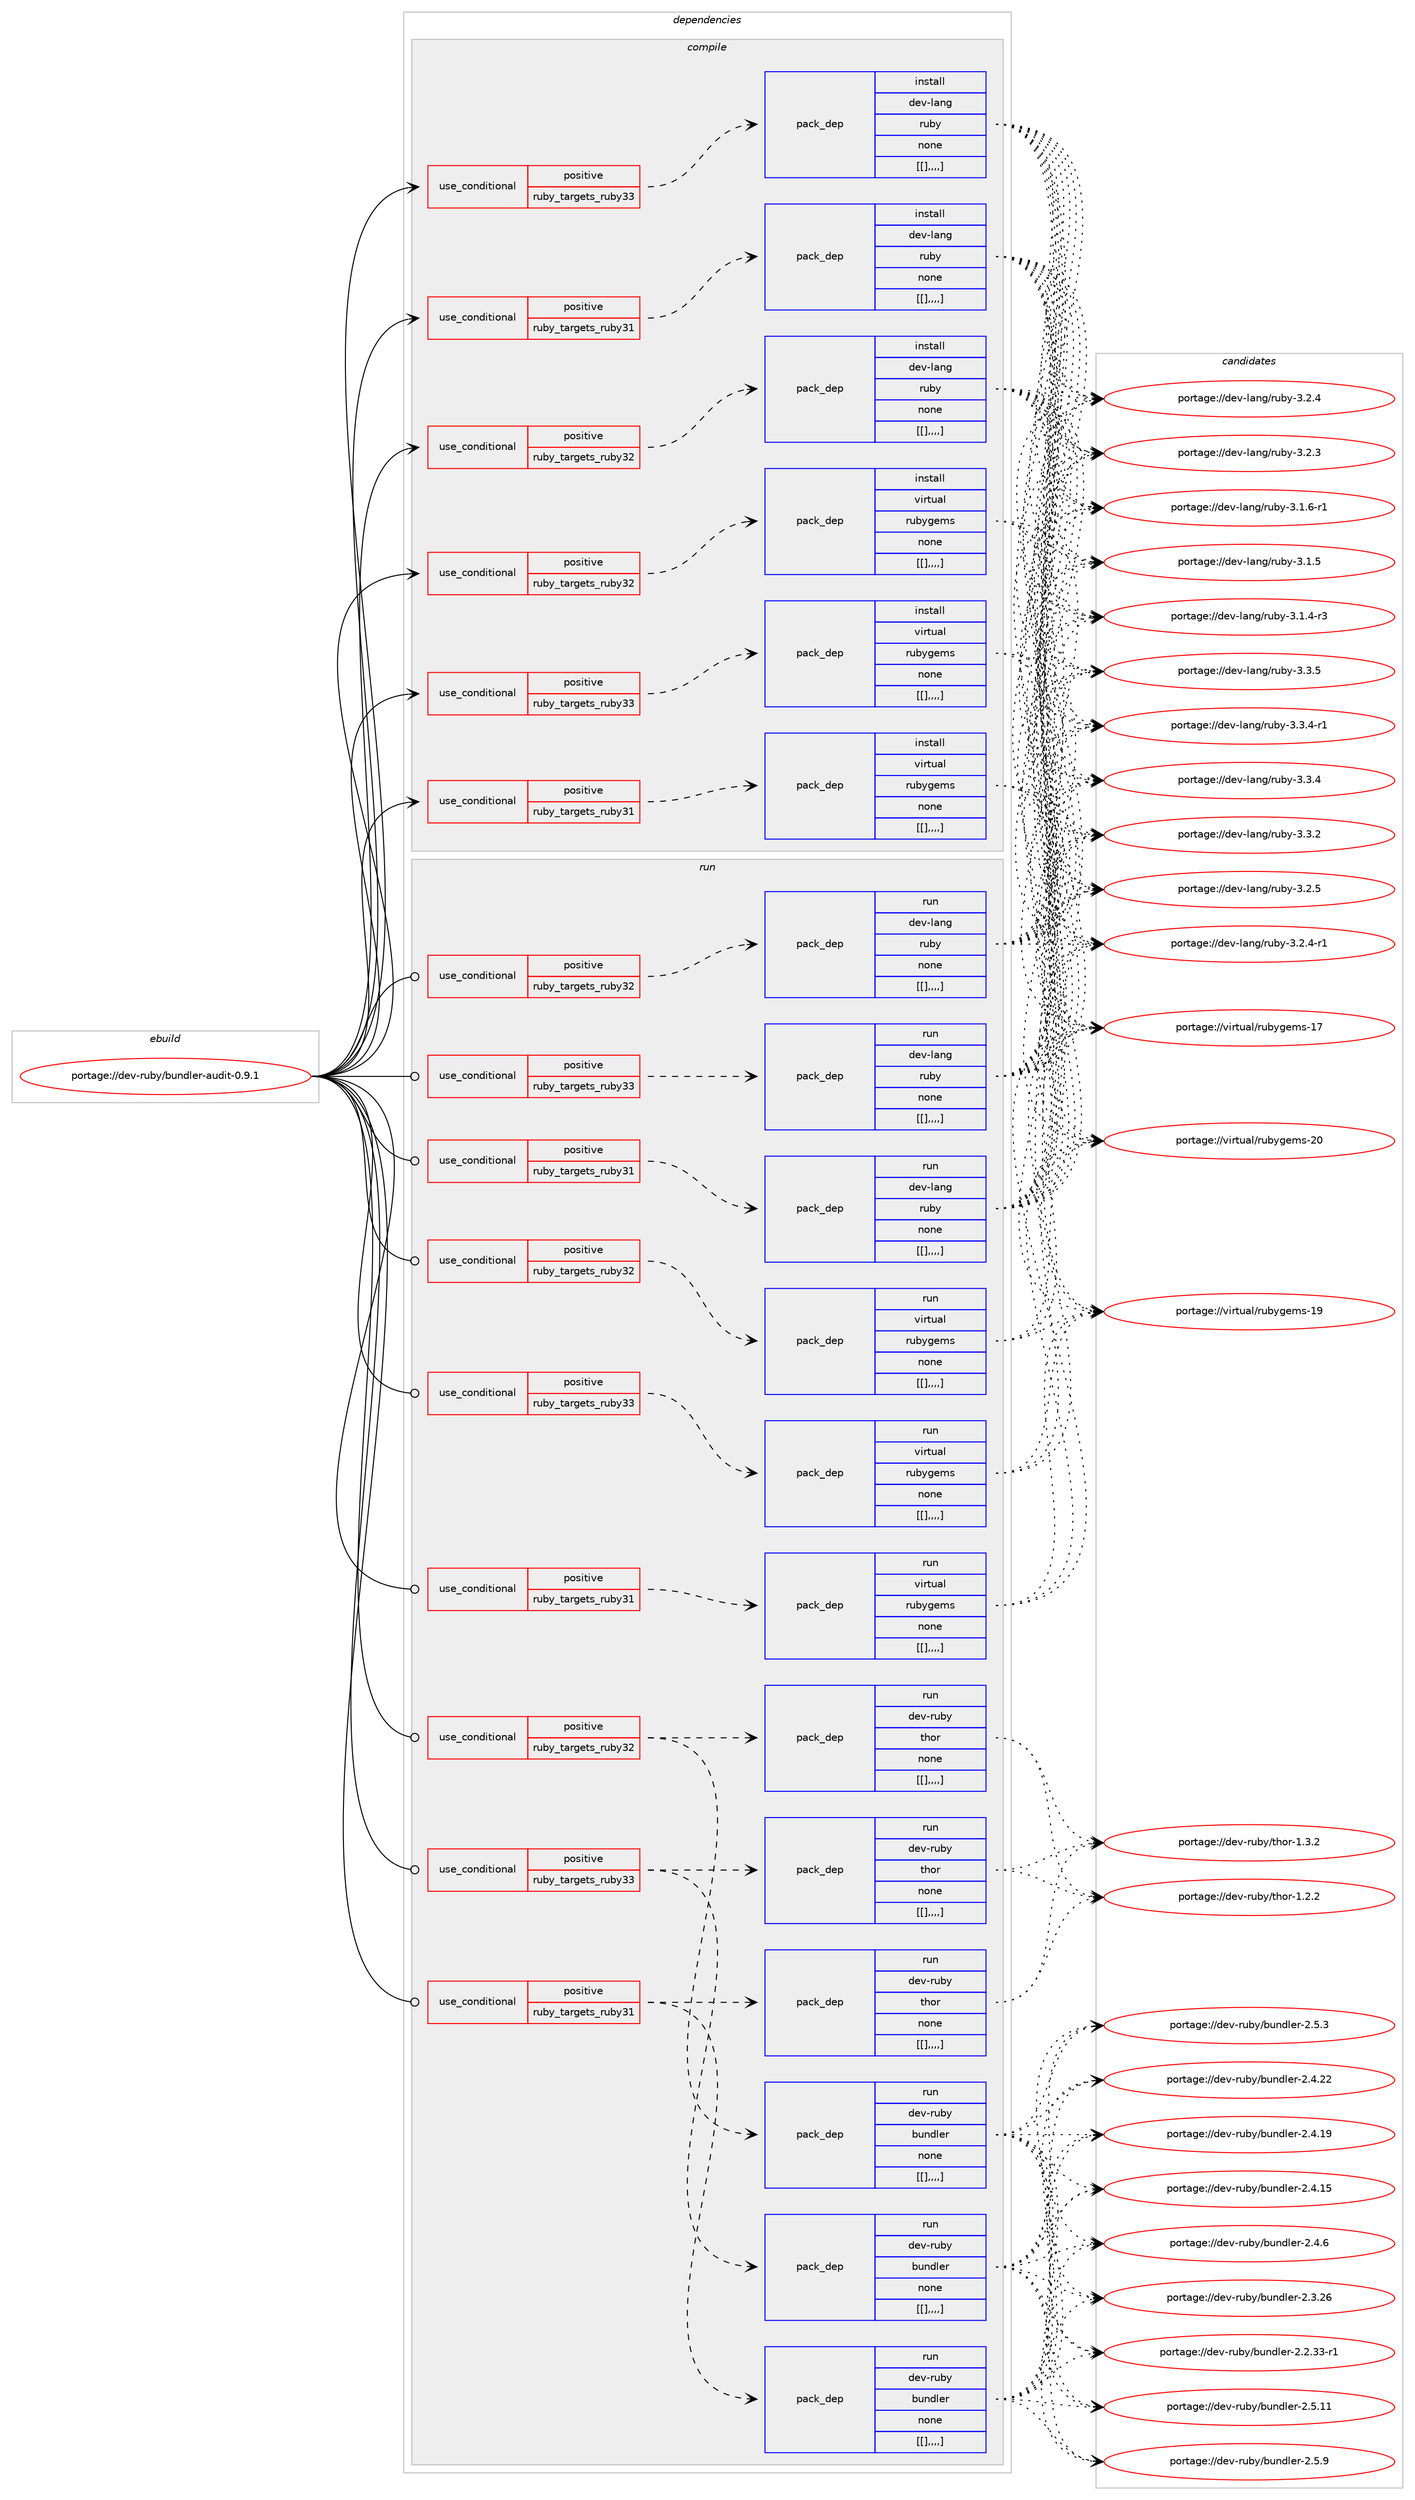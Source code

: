 digraph prolog {

# *************
# Graph options
# *************

newrank=true;
concentrate=true;
compound=true;
graph [rankdir=LR,fontname=Helvetica,fontsize=10,ranksep=1.5];#, ranksep=2.5, nodesep=0.2];
edge  [arrowhead=vee];
node  [fontname=Helvetica,fontsize=10];

# **********
# The ebuild
# **********

subgraph cluster_leftcol {
color=gray;
label=<<i>ebuild</i>>;
id [label="portage://dev-ruby/bundler-audit-0.9.1", color=red, width=4, href="../dev-ruby/bundler-audit-0.9.1.svg"];
}

# ****************
# The dependencies
# ****************

subgraph cluster_midcol {
color=gray;
label=<<i>dependencies</i>>;
subgraph cluster_compile {
fillcolor="#eeeeee";
style=filled;
label=<<i>compile</i>>;
subgraph cond49106 {
dependency188447 [label=<<TABLE BORDER="0" CELLBORDER="1" CELLSPACING="0" CELLPADDING="4"><TR><TD ROWSPAN="3" CELLPADDING="10">use_conditional</TD></TR><TR><TD>positive</TD></TR><TR><TD>ruby_targets_ruby31</TD></TR></TABLE>>, shape=none, color=red];
subgraph pack137979 {
dependency188488 [label=<<TABLE BORDER="0" CELLBORDER="1" CELLSPACING="0" CELLPADDING="4" WIDTH="220"><TR><TD ROWSPAN="6" CELLPADDING="30">pack_dep</TD></TR><TR><TD WIDTH="110">install</TD></TR><TR><TD>dev-lang</TD></TR><TR><TD>ruby</TD></TR><TR><TD>none</TD></TR><TR><TD>[[],,,,]</TD></TR></TABLE>>, shape=none, color=blue];
}
dependency188447:e -> dependency188488:w [weight=20,style="dashed",arrowhead="vee"];
}
id:e -> dependency188447:w [weight=20,style="solid",arrowhead="vee"];
subgraph cond49142 {
dependency188495 [label=<<TABLE BORDER="0" CELLBORDER="1" CELLSPACING="0" CELLPADDING="4"><TR><TD ROWSPAN="3" CELLPADDING="10">use_conditional</TD></TR><TR><TD>positive</TD></TR><TR><TD>ruby_targets_ruby31</TD></TR></TABLE>>, shape=none, color=red];
subgraph pack138024 {
dependency188596 [label=<<TABLE BORDER="0" CELLBORDER="1" CELLSPACING="0" CELLPADDING="4" WIDTH="220"><TR><TD ROWSPAN="6" CELLPADDING="30">pack_dep</TD></TR><TR><TD WIDTH="110">install</TD></TR><TR><TD>virtual</TD></TR><TR><TD>rubygems</TD></TR><TR><TD>none</TD></TR><TR><TD>[[],,,,]</TD></TR></TABLE>>, shape=none, color=blue];
}
dependency188495:e -> dependency188596:w [weight=20,style="dashed",arrowhead="vee"];
}
id:e -> dependency188495:w [weight=20,style="solid",arrowhead="vee"];
subgraph cond49192 {
dependency188690 [label=<<TABLE BORDER="0" CELLBORDER="1" CELLSPACING="0" CELLPADDING="4"><TR><TD ROWSPAN="3" CELLPADDING="10">use_conditional</TD></TR><TR><TD>positive</TD></TR><TR><TD>ruby_targets_ruby32</TD></TR></TABLE>>, shape=none, color=red];
subgraph pack138083 {
dependency188735 [label=<<TABLE BORDER="0" CELLBORDER="1" CELLSPACING="0" CELLPADDING="4" WIDTH="220"><TR><TD ROWSPAN="6" CELLPADDING="30">pack_dep</TD></TR><TR><TD WIDTH="110">install</TD></TR><TR><TD>dev-lang</TD></TR><TR><TD>ruby</TD></TR><TR><TD>none</TD></TR><TR><TD>[[],,,,]</TD></TR></TABLE>>, shape=none, color=blue];
}
dependency188690:e -> dependency188735:w [weight=20,style="dashed",arrowhead="vee"];
}
id:e -> dependency188690:w [weight=20,style="solid",arrowhead="vee"];
subgraph cond49261 {
dependency188752 [label=<<TABLE BORDER="0" CELLBORDER="1" CELLSPACING="0" CELLPADDING="4"><TR><TD ROWSPAN="3" CELLPADDING="10">use_conditional</TD></TR><TR><TD>positive</TD></TR><TR><TD>ruby_targets_ruby32</TD></TR></TABLE>>, shape=none, color=red];
subgraph pack138121 {
dependency188754 [label=<<TABLE BORDER="0" CELLBORDER="1" CELLSPACING="0" CELLPADDING="4" WIDTH="220"><TR><TD ROWSPAN="6" CELLPADDING="30">pack_dep</TD></TR><TR><TD WIDTH="110">install</TD></TR><TR><TD>virtual</TD></TR><TR><TD>rubygems</TD></TR><TR><TD>none</TD></TR><TR><TD>[[],,,,]</TD></TR></TABLE>>, shape=none, color=blue];
}
dependency188752:e -> dependency188754:w [weight=20,style="dashed",arrowhead="vee"];
}
id:e -> dependency188752:w [weight=20,style="solid",arrowhead="vee"];
subgraph cond49286 {
dependency188825 [label=<<TABLE BORDER="0" CELLBORDER="1" CELLSPACING="0" CELLPADDING="4"><TR><TD ROWSPAN="3" CELLPADDING="10">use_conditional</TD></TR><TR><TD>positive</TD></TR><TR><TD>ruby_targets_ruby33</TD></TR></TABLE>>, shape=none, color=red];
subgraph pack138155 {
dependency188831 [label=<<TABLE BORDER="0" CELLBORDER="1" CELLSPACING="0" CELLPADDING="4" WIDTH="220"><TR><TD ROWSPAN="6" CELLPADDING="30">pack_dep</TD></TR><TR><TD WIDTH="110">install</TD></TR><TR><TD>dev-lang</TD></TR><TR><TD>ruby</TD></TR><TR><TD>none</TD></TR><TR><TD>[[],,,,]</TD></TR></TABLE>>, shape=none, color=blue];
}
dependency188825:e -> dependency188831:w [weight=20,style="dashed",arrowhead="vee"];
}
id:e -> dependency188825:w [weight=20,style="solid",arrowhead="vee"];
subgraph cond49317 {
dependency188856 [label=<<TABLE BORDER="0" CELLBORDER="1" CELLSPACING="0" CELLPADDING="4"><TR><TD ROWSPAN="3" CELLPADDING="10">use_conditional</TD></TR><TR><TD>positive</TD></TR><TR><TD>ruby_targets_ruby33</TD></TR></TABLE>>, shape=none, color=red];
subgraph pack138183 {
dependency188914 [label=<<TABLE BORDER="0" CELLBORDER="1" CELLSPACING="0" CELLPADDING="4" WIDTH="220"><TR><TD ROWSPAN="6" CELLPADDING="30">pack_dep</TD></TR><TR><TD WIDTH="110">install</TD></TR><TR><TD>virtual</TD></TR><TR><TD>rubygems</TD></TR><TR><TD>none</TD></TR><TR><TD>[[],,,,]</TD></TR></TABLE>>, shape=none, color=blue];
}
dependency188856:e -> dependency188914:w [weight=20,style="dashed",arrowhead="vee"];
}
id:e -> dependency188856:w [weight=20,style="solid",arrowhead="vee"];
}
subgraph cluster_compileandrun {
fillcolor="#eeeeee";
style=filled;
label=<<i>compile and run</i>>;
}
subgraph cluster_run {
fillcolor="#eeeeee";
style=filled;
label=<<i>run</i>>;
subgraph cond49342 {
dependency189016 [label=<<TABLE BORDER="0" CELLBORDER="1" CELLSPACING="0" CELLPADDING="4"><TR><TD ROWSPAN="3" CELLPADDING="10">use_conditional</TD></TR><TR><TD>positive</TD></TR><TR><TD>ruby_targets_ruby31</TD></TR></TABLE>>, shape=none, color=red];
subgraph pack138261 {
dependency189019 [label=<<TABLE BORDER="0" CELLBORDER="1" CELLSPACING="0" CELLPADDING="4" WIDTH="220"><TR><TD ROWSPAN="6" CELLPADDING="30">pack_dep</TD></TR><TR><TD WIDTH="110">run</TD></TR><TR><TD>dev-lang</TD></TR><TR><TD>ruby</TD></TR><TR><TD>none</TD></TR><TR><TD>[[],,,,]</TD></TR></TABLE>>, shape=none, color=blue];
}
dependency189016:e -> dependency189019:w [weight=20,style="dashed",arrowhead="vee"];
}
id:e -> dependency189016:w [weight=20,style="solid",arrowhead="odot"];
subgraph cond49392 {
dependency189065 [label=<<TABLE BORDER="0" CELLBORDER="1" CELLSPACING="0" CELLPADDING="4"><TR><TD ROWSPAN="3" CELLPADDING="10">use_conditional</TD></TR><TR><TD>positive</TD></TR><TR><TD>ruby_targets_ruby31</TD></TR></TABLE>>, shape=none, color=red];
subgraph pack138295 {
dependency189126 [label=<<TABLE BORDER="0" CELLBORDER="1" CELLSPACING="0" CELLPADDING="4" WIDTH="220"><TR><TD ROWSPAN="6" CELLPADDING="30">pack_dep</TD></TR><TR><TD WIDTH="110">run</TD></TR><TR><TD>dev-ruby</TD></TR><TR><TD>thor</TD></TR><TR><TD>none</TD></TR><TR><TD>[[],,,,]</TD></TR></TABLE>>, shape=none, color=blue];
}
dependency189065:e -> dependency189126:w [weight=20,style="dashed",arrowhead="vee"];
subgraph pack138320 {
dependency189165 [label=<<TABLE BORDER="0" CELLBORDER="1" CELLSPACING="0" CELLPADDING="4" WIDTH="220"><TR><TD ROWSPAN="6" CELLPADDING="30">pack_dep</TD></TR><TR><TD WIDTH="110">run</TD></TR><TR><TD>dev-ruby</TD></TR><TR><TD>bundler</TD></TR><TR><TD>none</TD></TR><TR><TD>[[],,,,]</TD></TR></TABLE>>, shape=none, color=blue];
}
dependency189065:e -> dependency189165:w [weight=20,style="dashed",arrowhead="vee"];
}
id:e -> dependency189065:w [weight=20,style="solid",arrowhead="odot"];
subgraph cond49484 {
dependency189232 [label=<<TABLE BORDER="0" CELLBORDER="1" CELLSPACING="0" CELLPADDING="4"><TR><TD ROWSPAN="3" CELLPADDING="10">use_conditional</TD></TR><TR><TD>positive</TD></TR><TR><TD>ruby_targets_ruby31</TD></TR></TABLE>>, shape=none, color=red];
subgraph pack138375 {
dependency189234 [label=<<TABLE BORDER="0" CELLBORDER="1" CELLSPACING="0" CELLPADDING="4" WIDTH="220"><TR><TD ROWSPAN="6" CELLPADDING="30">pack_dep</TD></TR><TR><TD WIDTH="110">run</TD></TR><TR><TD>virtual</TD></TR><TR><TD>rubygems</TD></TR><TR><TD>none</TD></TR><TR><TD>[[],,,,]</TD></TR></TABLE>>, shape=none, color=blue];
}
dependency189232:e -> dependency189234:w [weight=20,style="dashed",arrowhead="vee"];
}
id:e -> dependency189232:w [weight=20,style="solid",arrowhead="odot"];
subgraph cond49515 {
dependency189303 [label=<<TABLE BORDER="0" CELLBORDER="1" CELLSPACING="0" CELLPADDING="4"><TR><TD ROWSPAN="3" CELLPADDING="10">use_conditional</TD></TR><TR><TD>positive</TD></TR><TR><TD>ruby_targets_ruby32</TD></TR></TABLE>>, shape=none, color=red];
subgraph pack138415 {
dependency189313 [label=<<TABLE BORDER="0" CELLBORDER="1" CELLSPACING="0" CELLPADDING="4" WIDTH="220"><TR><TD ROWSPAN="6" CELLPADDING="30">pack_dep</TD></TR><TR><TD WIDTH="110">run</TD></TR><TR><TD>dev-lang</TD></TR><TR><TD>ruby</TD></TR><TR><TD>none</TD></TR><TR><TD>[[],,,,]</TD></TR></TABLE>>, shape=none, color=blue];
}
dependency189303:e -> dependency189313:w [weight=20,style="dashed",arrowhead="vee"];
}
id:e -> dependency189303:w [weight=20,style="solid",arrowhead="odot"];
subgraph cond49529 {
dependency189348 [label=<<TABLE BORDER="0" CELLBORDER="1" CELLSPACING="0" CELLPADDING="4"><TR><TD ROWSPAN="3" CELLPADDING="10">use_conditional</TD></TR><TR><TD>positive</TD></TR><TR><TD>ruby_targets_ruby32</TD></TR></TABLE>>, shape=none, color=red];
subgraph pack138449 {
dependency189367 [label=<<TABLE BORDER="0" CELLBORDER="1" CELLSPACING="0" CELLPADDING="4" WIDTH="220"><TR><TD ROWSPAN="6" CELLPADDING="30">pack_dep</TD></TR><TR><TD WIDTH="110">run</TD></TR><TR><TD>dev-ruby</TD></TR><TR><TD>thor</TD></TR><TR><TD>none</TD></TR><TR><TD>[[],,,,]</TD></TR></TABLE>>, shape=none, color=blue];
}
dependency189348:e -> dependency189367:w [weight=20,style="dashed",arrowhead="vee"];
subgraph pack138453 {
dependency189449 [label=<<TABLE BORDER="0" CELLBORDER="1" CELLSPACING="0" CELLPADDING="4" WIDTH="220"><TR><TD ROWSPAN="6" CELLPADDING="30">pack_dep</TD></TR><TR><TD WIDTH="110">run</TD></TR><TR><TD>dev-ruby</TD></TR><TR><TD>bundler</TD></TR><TR><TD>none</TD></TR><TR><TD>[[],,,,]</TD></TR></TABLE>>, shape=none, color=blue];
}
dependency189348:e -> dependency189449:w [weight=20,style="dashed",arrowhead="vee"];
}
id:e -> dependency189348:w [weight=20,style="solid",arrowhead="odot"];
subgraph cond49593 {
dependency189457 [label=<<TABLE BORDER="0" CELLBORDER="1" CELLSPACING="0" CELLPADDING="4"><TR><TD ROWSPAN="3" CELLPADDING="10">use_conditional</TD></TR><TR><TD>positive</TD></TR><TR><TD>ruby_targets_ruby32</TD></TR></TABLE>>, shape=none, color=red];
subgraph pack138493 {
dependency189479 [label=<<TABLE BORDER="0" CELLBORDER="1" CELLSPACING="0" CELLPADDING="4" WIDTH="220"><TR><TD ROWSPAN="6" CELLPADDING="30">pack_dep</TD></TR><TR><TD WIDTH="110">run</TD></TR><TR><TD>virtual</TD></TR><TR><TD>rubygems</TD></TR><TR><TD>none</TD></TR><TR><TD>[[],,,,]</TD></TR></TABLE>>, shape=none, color=blue];
}
dependency189457:e -> dependency189479:w [weight=20,style="dashed",arrowhead="vee"];
}
id:e -> dependency189457:w [weight=20,style="solid",arrowhead="odot"];
subgraph cond49606 {
dependency189550 [label=<<TABLE BORDER="0" CELLBORDER="1" CELLSPACING="0" CELLPADDING="4"><TR><TD ROWSPAN="3" CELLPADDING="10">use_conditional</TD></TR><TR><TD>positive</TD></TR><TR><TD>ruby_targets_ruby33</TD></TR></TABLE>>, shape=none, color=red];
subgraph pack138544 {
dependency189552 [label=<<TABLE BORDER="0" CELLBORDER="1" CELLSPACING="0" CELLPADDING="4" WIDTH="220"><TR><TD ROWSPAN="6" CELLPADDING="30">pack_dep</TD></TR><TR><TD WIDTH="110">run</TD></TR><TR><TD>dev-lang</TD></TR><TR><TD>ruby</TD></TR><TR><TD>none</TD></TR><TR><TD>[[],,,,]</TD></TR></TABLE>>, shape=none, color=blue];
}
dependency189550:e -> dependency189552:w [weight=20,style="dashed",arrowhead="vee"];
}
id:e -> dependency189550:w [weight=20,style="solid",arrowhead="odot"];
subgraph cond49657 {
dependency189620 [label=<<TABLE BORDER="0" CELLBORDER="1" CELLSPACING="0" CELLPADDING="4"><TR><TD ROWSPAN="3" CELLPADDING="10">use_conditional</TD></TR><TR><TD>positive</TD></TR><TR><TD>ruby_targets_ruby33</TD></TR></TABLE>>, shape=none, color=red];
subgraph pack138581 {
dependency189623 [label=<<TABLE BORDER="0" CELLBORDER="1" CELLSPACING="0" CELLPADDING="4" WIDTH="220"><TR><TD ROWSPAN="6" CELLPADDING="30">pack_dep</TD></TR><TR><TD WIDTH="110">run</TD></TR><TR><TD>dev-ruby</TD></TR><TR><TD>thor</TD></TR><TR><TD>none</TD></TR><TR><TD>[[],,,,]</TD></TR></TABLE>>, shape=none, color=blue];
}
dependency189620:e -> dependency189623:w [weight=20,style="dashed",arrowhead="vee"];
subgraph pack138595 {
dependency189673 [label=<<TABLE BORDER="0" CELLBORDER="1" CELLSPACING="0" CELLPADDING="4" WIDTH="220"><TR><TD ROWSPAN="6" CELLPADDING="30">pack_dep</TD></TR><TR><TD WIDTH="110">run</TD></TR><TR><TD>dev-ruby</TD></TR><TR><TD>bundler</TD></TR><TR><TD>none</TD></TR><TR><TD>[[],,,,]</TD></TR></TABLE>>, shape=none, color=blue];
}
dependency189620:e -> dependency189673:w [weight=20,style="dashed",arrowhead="vee"];
}
id:e -> dependency189620:w [weight=20,style="solid",arrowhead="odot"];
subgraph cond49696 {
dependency189812 [label=<<TABLE BORDER="0" CELLBORDER="1" CELLSPACING="0" CELLPADDING="4"><TR><TD ROWSPAN="3" CELLPADDING="10">use_conditional</TD></TR><TR><TD>positive</TD></TR><TR><TD>ruby_targets_ruby33</TD></TR></TABLE>>, shape=none, color=red];
subgraph pack138731 {
dependency189902 [label=<<TABLE BORDER="0" CELLBORDER="1" CELLSPACING="0" CELLPADDING="4" WIDTH="220"><TR><TD ROWSPAN="6" CELLPADDING="30">pack_dep</TD></TR><TR><TD WIDTH="110">run</TD></TR><TR><TD>virtual</TD></TR><TR><TD>rubygems</TD></TR><TR><TD>none</TD></TR><TR><TD>[[],,,,]</TD></TR></TABLE>>, shape=none, color=blue];
}
dependency189812:e -> dependency189902:w [weight=20,style="dashed",arrowhead="vee"];
}
id:e -> dependency189812:w [weight=20,style="solid",arrowhead="odot"];
}
}

# **************
# The candidates
# **************

subgraph cluster_choices {
rank=same;
color=gray;
label=<<i>candidates</i>>;

subgraph choice138270 {
color=black;
nodesep=1;
choice10010111845108971101034711411798121455146514653 [label="portage://dev-lang/ruby-3.3.5", color=red, width=4,href="../dev-lang/ruby-3.3.5.svg"];
choice100101118451089711010347114117981214551465146524511449 [label="portage://dev-lang/ruby-3.3.4-r1", color=red, width=4,href="../dev-lang/ruby-3.3.4-r1.svg"];
choice10010111845108971101034711411798121455146514652 [label="portage://dev-lang/ruby-3.3.4", color=red, width=4,href="../dev-lang/ruby-3.3.4.svg"];
choice10010111845108971101034711411798121455146514650 [label="portage://dev-lang/ruby-3.3.2", color=red, width=4,href="../dev-lang/ruby-3.3.2.svg"];
choice10010111845108971101034711411798121455146504653 [label="portage://dev-lang/ruby-3.2.5", color=red, width=4,href="../dev-lang/ruby-3.2.5.svg"];
choice100101118451089711010347114117981214551465046524511449 [label="portage://dev-lang/ruby-3.2.4-r1", color=red, width=4,href="../dev-lang/ruby-3.2.4-r1.svg"];
choice10010111845108971101034711411798121455146504652 [label="portage://dev-lang/ruby-3.2.4", color=red, width=4,href="../dev-lang/ruby-3.2.4.svg"];
choice10010111845108971101034711411798121455146504651 [label="portage://dev-lang/ruby-3.2.3", color=red, width=4,href="../dev-lang/ruby-3.2.3.svg"];
choice100101118451089711010347114117981214551464946544511449 [label="portage://dev-lang/ruby-3.1.6-r1", color=red, width=4,href="../dev-lang/ruby-3.1.6-r1.svg"];
choice10010111845108971101034711411798121455146494653 [label="portage://dev-lang/ruby-3.1.5", color=red, width=4,href="../dev-lang/ruby-3.1.5.svg"];
choice100101118451089711010347114117981214551464946524511451 [label="portage://dev-lang/ruby-3.1.4-r3", color=red, width=4,href="../dev-lang/ruby-3.1.4-r3.svg"];
dependency188488:e -> choice10010111845108971101034711411798121455146514653:w [style=dotted,weight="100"];
dependency188488:e -> choice100101118451089711010347114117981214551465146524511449:w [style=dotted,weight="100"];
dependency188488:e -> choice10010111845108971101034711411798121455146514652:w [style=dotted,weight="100"];
dependency188488:e -> choice10010111845108971101034711411798121455146514650:w [style=dotted,weight="100"];
dependency188488:e -> choice10010111845108971101034711411798121455146504653:w [style=dotted,weight="100"];
dependency188488:e -> choice100101118451089711010347114117981214551465046524511449:w [style=dotted,weight="100"];
dependency188488:e -> choice10010111845108971101034711411798121455146504652:w [style=dotted,weight="100"];
dependency188488:e -> choice10010111845108971101034711411798121455146504651:w [style=dotted,weight="100"];
dependency188488:e -> choice100101118451089711010347114117981214551464946544511449:w [style=dotted,weight="100"];
dependency188488:e -> choice10010111845108971101034711411798121455146494653:w [style=dotted,weight="100"];
dependency188488:e -> choice100101118451089711010347114117981214551464946524511451:w [style=dotted,weight="100"];
}
subgraph choice138271 {
color=black;
nodesep=1;
choice118105114116117971084711411798121103101109115455048 [label="portage://virtual/rubygems-20", color=red, width=4,href="../virtual/rubygems-20.svg"];
choice118105114116117971084711411798121103101109115454957 [label="portage://virtual/rubygems-19", color=red, width=4,href="../virtual/rubygems-19.svg"];
choice118105114116117971084711411798121103101109115454955 [label="portage://virtual/rubygems-17", color=red, width=4,href="../virtual/rubygems-17.svg"];
dependency188596:e -> choice118105114116117971084711411798121103101109115455048:w [style=dotted,weight="100"];
dependency188596:e -> choice118105114116117971084711411798121103101109115454957:w [style=dotted,weight="100"];
dependency188596:e -> choice118105114116117971084711411798121103101109115454955:w [style=dotted,weight="100"];
}
subgraph choice138274 {
color=black;
nodesep=1;
choice10010111845108971101034711411798121455146514653 [label="portage://dev-lang/ruby-3.3.5", color=red, width=4,href="../dev-lang/ruby-3.3.5.svg"];
choice100101118451089711010347114117981214551465146524511449 [label="portage://dev-lang/ruby-3.3.4-r1", color=red, width=4,href="../dev-lang/ruby-3.3.4-r1.svg"];
choice10010111845108971101034711411798121455146514652 [label="portage://dev-lang/ruby-3.3.4", color=red, width=4,href="../dev-lang/ruby-3.3.4.svg"];
choice10010111845108971101034711411798121455146514650 [label="portage://dev-lang/ruby-3.3.2", color=red, width=4,href="../dev-lang/ruby-3.3.2.svg"];
choice10010111845108971101034711411798121455146504653 [label="portage://dev-lang/ruby-3.2.5", color=red, width=4,href="../dev-lang/ruby-3.2.5.svg"];
choice100101118451089711010347114117981214551465046524511449 [label="portage://dev-lang/ruby-3.2.4-r1", color=red, width=4,href="../dev-lang/ruby-3.2.4-r1.svg"];
choice10010111845108971101034711411798121455146504652 [label="portage://dev-lang/ruby-3.2.4", color=red, width=4,href="../dev-lang/ruby-3.2.4.svg"];
choice10010111845108971101034711411798121455146504651 [label="portage://dev-lang/ruby-3.2.3", color=red, width=4,href="../dev-lang/ruby-3.2.3.svg"];
choice100101118451089711010347114117981214551464946544511449 [label="portage://dev-lang/ruby-3.1.6-r1", color=red, width=4,href="../dev-lang/ruby-3.1.6-r1.svg"];
choice10010111845108971101034711411798121455146494653 [label="portage://dev-lang/ruby-3.1.5", color=red, width=4,href="../dev-lang/ruby-3.1.5.svg"];
choice100101118451089711010347114117981214551464946524511451 [label="portage://dev-lang/ruby-3.1.4-r3", color=red, width=4,href="../dev-lang/ruby-3.1.4-r3.svg"];
dependency188735:e -> choice10010111845108971101034711411798121455146514653:w [style=dotted,weight="100"];
dependency188735:e -> choice100101118451089711010347114117981214551465146524511449:w [style=dotted,weight="100"];
dependency188735:e -> choice10010111845108971101034711411798121455146514652:w [style=dotted,weight="100"];
dependency188735:e -> choice10010111845108971101034711411798121455146514650:w [style=dotted,weight="100"];
dependency188735:e -> choice10010111845108971101034711411798121455146504653:w [style=dotted,weight="100"];
dependency188735:e -> choice100101118451089711010347114117981214551465046524511449:w [style=dotted,weight="100"];
dependency188735:e -> choice10010111845108971101034711411798121455146504652:w [style=dotted,weight="100"];
dependency188735:e -> choice10010111845108971101034711411798121455146504651:w [style=dotted,weight="100"];
dependency188735:e -> choice100101118451089711010347114117981214551464946544511449:w [style=dotted,weight="100"];
dependency188735:e -> choice10010111845108971101034711411798121455146494653:w [style=dotted,weight="100"];
dependency188735:e -> choice100101118451089711010347114117981214551464946524511451:w [style=dotted,weight="100"];
}
subgraph choice138296 {
color=black;
nodesep=1;
choice118105114116117971084711411798121103101109115455048 [label="portage://virtual/rubygems-20", color=red, width=4,href="../virtual/rubygems-20.svg"];
choice118105114116117971084711411798121103101109115454957 [label="portage://virtual/rubygems-19", color=red, width=4,href="../virtual/rubygems-19.svg"];
choice118105114116117971084711411798121103101109115454955 [label="portage://virtual/rubygems-17", color=red, width=4,href="../virtual/rubygems-17.svg"];
dependency188754:e -> choice118105114116117971084711411798121103101109115455048:w [style=dotted,weight="100"];
dependency188754:e -> choice118105114116117971084711411798121103101109115454957:w [style=dotted,weight="100"];
dependency188754:e -> choice118105114116117971084711411798121103101109115454955:w [style=dotted,weight="100"];
}
subgraph choice138300 {
color=black;
nodesep=1;
choice10010111845108971101034711411798121455146514653 [label="portage://dev-lang/ruby-3.3.5", color=red, width=4,href="../dev-lang/ruby-3.3.5.svg"];
choice100101118451089711010347114117981214551465146524511449 [label="portage://dev-lang/ruby-3.3.4-r1", color=red, width=4,href="../dev-lang/ruby-3.3.4-r1.svg"];
choice10010111845108971101034711411798121455146514652 [label="portage://dev-lang/ruby-3.3.4", color=red, width=4,href="../dev-lang/ruby-3.3.4.svg"];
choice10010111845108971101034711411798121455146514650 [label="portage://dev-lang/ruby-3.3.2", color=red, width=4,href="../dev-lang/ruby-3.3.2.svg"];
choice10010111845108971101034711411798121455146504653 [label="portage://dev-lang/ruby-3.2.5", color=red, width=4,href="../dev-lang/ruby-3.2.5.svg"];
choice100101118451089711010347114117981214551465046524511449 [label="portage://dev-lang/ruby-3.2.4-r1", color=red, width=4,href="../dev-lang/ruby-3.2.4-r1.svg"];
choice10010111845108971101034711411798121455146504652 [label="portage://dev-lang/ruby-3.2.4", color=red, width=4,href="../dev-lang/ruby-3.2.4.svg"];
choice10010111845108971101034711411798121455146504651 [label="portage://dev-lang/ruby-3.2.3", color=red, width=4,href="../dev-lang/ruby-3.2.3.svg"];
choice100101118451089711010347114117981214551464946544511449 [label="portage://dev-lang/ruby-3.1.6-r1", color=red, width=4,href="../dev-lang/ruby-3.1.6-r1.svg"];
choice10010111845108971101034711411798121455146494653 [label="portage://dev-lang/ruby-3.1.5", color=red, width=4,href="../dev-lang/ruby-3.1.5.svg"];
choice100101118451089711010347114117981214551464946524511451 [label="portage://dev-lang/ruby-3.1.4-r3", color=red, width=4,href="../dev-lang/ruby-3.1.4-r3.svg"];
dependency188831:e -> choice10010111845108971101034711411798121455146514653:w [style=dotted,weight="100"];
dependency188831:e -> choice100101118451089711010347114117981214551465146524511449:w [style=dotted,weight="100"];
dependency188831:e -> choice10010111845108971101034711411798121455146514652:w [style=dotted,weight="100"];
dependency188831:e -> choice10010111845108971101034711411798121455146514650:w [style=dotted,weight="100"];
dependency188831:e -> choice10010111845108971101034711411798121455146504653:w [style=dotted,weight="100"];
dependency188831:e -> choice100101118451089711010347114117981214551465046524511449:w [style=dotted,weight="100"];
dependency188831:e -> choice10010111845108971101034711411798121455146504652:w [style=dotted,weight="100"];
dependency188831:e -> choice10010111845108971101034711411798121455146504651:w [style=dotted,weight="100"];
dependency188831:e -> choice100101118451089711010347114117981214551464946544511449:w [style=dotted,weight="100"];
dependency188831:e -> choice10010111845108971101034711411798121455146494653:w [style=dotted,weight="100"];
dependency188831:e -> choice100101118451089711010347114117981214551464946524511451:w [style=dotted,weight="100"];
}
subgraph choice138331 {
color=black;
nodesep=1;
choice118105114116117971084711411798121103101109115455048 [label="portage://virtual/rubygems-20", color=red, width=4,href="../virtual/rubygems-20.svg"];
choice118105114116117971084711411798121103101109115454957 [label="portage://virtual/rubygems-19", color=red, width=4,href="../virtual/rubygems-19.svg"];
choice118105114116117971084711411798121103101109115454955 [label="portage://virtual/rubygems-17", color=red, width=4,href="../virtual/rubygems-17.svg"];
dependency188914:e -> choice118105114116117971084711411798121103101109115455048:w [style=dotted,weight="100"];
dependency188914:e -> choice118105114116117971084711411798121103101109115454957:w [style=dotted,weight="100"];
dependency188914:e -> choice118105114116117971084711411798121103101109115454955:w [style=dotted,weight="100"];
}
subgraph choice138341 {
color=black;
nodesep=1;
choice10010111845108971101034711411798121455146514653 [label="portage://dev-lang/ruby-3.3.5", color=red, width=4,href="../dev-lang/ruby-3.3.5.svg"];
choice100101118451089711010347114117981214551465146524511449 [label="portage://dev-lang/ruby-3.3.4-r1", color=red, width=4,href="../dev-lang/ruby-3.3.4-r1.svg"];
choice10010111845108971101034711411798121455146514652 [label="portage://dev-lang/ruby-3.3.4", color=red, width=4,href="../dev-lang/ruby-3.3.4.svg"];
choice10010111845108971101034711411798121455146514650 [label="portage://dev-lang/ruby-3.3.2", color=red, width=4,href="../dev-lang/ruby-3.3.2.svg"];
choice10010111845108971101034711411798121455146504653 [label="portage://dev-lang/ruby-3.2.5", color=red, width=4,href="../dev-lang/ruby-3.2.5.svg"];
choice100101118451089711010347114117981214551465046524511449 [label="portage://dev-lang/ruby-3.2.4-r1", color=red, width=4,href="../dev-lang/ruby-3.2.4-r1.svg"];
choice10010111845108971101034711411798121455146504652 [label="portage://dev-lang/ruby-3.2.4", color=red, width=4,href="../dev-lang/ruby-3.2.4.svg"];
choice10010111845108971101034711411798121455146504651 [label="portage://dev-lang/ruby-3.2.3", color=red, width=4,href="../dev-lang/ruby-3.2.3.svg"];
choice100101118451089711010347114117981214551464946544511449 [label="portage://dev-lang/ruby-3.1.6-r1", color=red, width=4,href="../dev-lang/ruby-3.1.6-r1.svg"];
choice10010111845108971101034711411798121455146494653 [label="portage://dev-lang/ruby-3.1.5", color=red, width=4,href="../dev-lang/ruby-3.1.5.svg"];
choice100101118451089711010347114117981214551464946524511451 [label="portage://dev-lang/ruby-3.1.4-r3", color=red, width=4,href="../dev-lang/ruby-3.1.4-r3.svg"];
dependency189019:e -> choice10010111845108971101034711411798121455146514653:w [style=dotted,weight="100"];
dependency189019:e -> choice100101118451089711010347114117981214551465146524511449:w [style=dotted,weight="100"];
dependency189019:e -> choice10010111845108971101034711411798121455146514652:w [style=dotted,weight="100"];
dependency189019:e -> choice10010111845108971101034711411798121455146514650:w [style=dotted,weight="100"];
dependency189019:e -> choice10010111845108971101034711411798121455146504653:w [style=dotted,weight="100"];
dependency189019:e -> choice100101118451089711010347114117981214551465046524511449:w [style=dotted,weight="100"];
dependency189019:e -> choice10010111845108971101034711411798121455146504652:w [style=dotted,weight="100"];
dependency189019:e -> choice10010111845108971101034711411798121455146504651:w [style=dotted,weight="100"];
dependency189019:e -> choice100101118451089711010347114117981214551464946544511449:w [style=dotted,weight="100"];
dependency189019:e -> choice10010111845108971101034711411798121455146494653:w [style=dotted,weight="100"];
dependency189019:e -> choice100101118451089711010347114117981214551464946524511451:w [style=dotted,weight="100"];
}
subgraph choice138348 {
color=black;
nodesep=1;
choice100101118451141179812147116104111114454946514650 [label="portage://dev-ruby/thor-1.3.2", color=red, width=4,href="../dev-ruby/thor-1.3.2.svg"];
choice100101118451141179812147116104111114454946504650 [label="portage://dev-ruby/thor-1.2.2", color=red, width=4,href="../dev-ruby/thor-1.2.2.svg"];
dependency189126:e -> choice100101118451141179812147116104111114454946514650:w [style=dotted,weight="100"];
dependency189126:e -> choice100101118451141179812147116104111114454946504650:w [style=dotted,weight="100"];
}
subgraph choice138353 {
color=black;
nodesep=1;
choice1001011184511411798121479811711010010810111445504653464949 [label="portage://dev-ruby/bundler-2.5.11", color=red, width=4,href="../dev-ruby/bundler-2.5.11.svg"];
choice10010111845114117981214798117110100108101114455046534657 [label="portage://dev-ruby/bundler-2.5.9", color=red, width=4,href="../dev-ruby/bundler-2.5.9.svg"];
choice10010111845114117981214798117110100108101114455046534651 [label="portage://dev-ruby/bundler-2.5.3", color=red, width=4,href="../dev-ruby/bundler-2.5.3.svg"];
choice1001011184511411798121479811711010010810111445504652465050 [label="portage://dev-ruby/bundler-2.4.22", color=red, width=4,href="../dev-ruby/bundler-2.4.22.svg"];
choice1001011184511411798121479811711010010810111445504652464957 [label="portage://dev-ruby/bundler-2.4.19", color=red, width=4,href="../dev-ruby/bundler-2.4.19.svg"];
choice1001011184511411798121479811711010010810111445504652464953 [label="portage://dev-ruby/bundler-2.4.15", color=red, width=4,href="../dev-ruby/bundler-2.4.15.svg"];
choice10010111845114117981214798117110100108101114455046524654 [label="portage://dev-ruby/bundler-2.4.6", color=red, width=4,href="../dev-ruby/bundler-2.4.6.svg"];
choice1001011184511411798121479811711010010810111445504651465054 [label="portage://dev-ruby/bundler-2.3.26", color=red, width=4,href="../dev-ruby/bundler-2.3.26.svg"];
choice10010111845114117981214798117110100108101114455046504651514511449 [label="portage://dev-ruby/bundler-2.2.33-r1", color=red, width=4,href="../dev-ruby/bundler-2.2.33-r1.svg"];
dependency189165:e -> choice1001011184511411798121479811711010010810111445504653464949:w [style=dotted,weight="100"];
dependency189165:e -> choice10010111845114117981214798117110100108101114455046534657:w [style=dotted,weight="100"];
dependency189165:e -> choice10010111845114117981214798117110100108101114455046534651:w [style=dotted,weight="100"];
dependency189165:e -> choice1001011184511411798121479811711010010810111445504652465050:w [style=dotted,weight="100"];
dependency189165:e -> choice1001011184511411798121479811711010010810111445504652464957:w [style=dotted,weight="100"];
dependency189165:e -> choice1001011184511411798121479811711010010810111445504652464953:w [style=dotted,weight="100"];
dependency189165:e -> choice10010111845114117981214798117110100108101114455046524654:w [style=dotted,weight="100"];
dependency189165:e -> choice1001011184511411798121479811711010010810111445504651465054:w [style=dotted,weight="100"];
dependency189165:e -> choice10010111845114117981214798117110100108101114455046504651514511449:w [style=dotted,weight="100"];
}
subgraph choice138368 {
color=black;
nodesep=1;
choice118105114116117971084711411798121103101109115455048 [label="portage://virtual/rubygems-20", color=red, width=4,href="../virtual/rubygems-20.svg"];
choice118105114116117971084711411798121103101109115454957 [label="portage://virtual/rubygems-19", color=red, width=4,href="../virtual/rubygems-19.svg"];
choice118105114116117971084711411798121103101109115454955 [label="portage://virtual/rubygems-17", color=red, width=4,href="../virtual/rubygems-17.svg"];
dependency189234:e -> choice118105114116117971084711411798121103101109115455048:w [style=dotted,weight="100"];
dependency189234:e -> choice118105114116117971084711411798121103101109115454957:w [style=dotted,weight="100"];
dependency189234:e -> choice118105114116117971084711411798121103101109115454955:w [style=dotted,weight="100"];
}
subgraph choice138374 {
color=black;
nodesep=1;
choice10010111845108971101034711411798121455146514653 [label="portage://dev-lang/ruby-3.3.5", color=red, width=4,href="../dev-lang/ruby-3.3.5.svg"];
choice100101118451089711010347114117981214551465146524511449 [label="portage://dev-lang/ruby-3.3.4-r1", color=red, width=4,href="../dev-lang/ruby-3.3.4-r1.svg"];
choice10010111845108971101034711411798121455146514652 [label="portage://dev-lang/ruby-3.3.4", color=red, width=4,href="../dev-lang/ruby-3.3.4.svg"];
choice10010111845108971101034711411798121455146514650 [label="portage://dev-lang/ruby-3.3.2", color=red, width=4,href="../dev-lang/ruby-3.3.2.svg"];
choice10010111845108971101034711411798121455146504653 [label="portage://dev-lang/ruby-3.2.5", color=red, width=4,href="../dev-lang/ruby-3.2.5.svg"];
choice100101118451089711010347114117981214551465046524511449 [label="portage://dev-lang/ruby-3.2.4-r1", color=red, width=4,href="../dev-lang/ruby-3.2.4-r1.svg"];
choice10010111845108971101034711411798121455146504652 [label="portage://dev-lang/ruby-3.2.4", color=red, width=4,href="../dev-lang/ruby-3.2.4.svg"];
choice10010111845108971101034711411798121455146504651 [label="portage://dev-lang/ruby-3.2.3", color=red, width=4,href="../dev-lang/ruby-3.2.3.svg"];
choice100101118451089711010347114117981214551464946544511449 [label="portage://dev-lang/ruby-3.1.6-r1", color=red, width=4,href="../dev-lang/ruby-3.1.6-r1.svg"];
choice10010111845108971101034711411798121455146494653 [label="portage://dev-lang/ruby-3.1.5", color=red, width=4,href="../dev-lang/ruby-3.1.5.svg"];
choice100101118451089711010347114117981214551464946524511451 [label="portage://dev-lang/ruby-3.1.4-r3", color=red, width=4,href="../dev-lang/ruby-3.1.4-r3.svg"];
dependency189313:e -> choice10010111845108971101034711411798121455146514653:w [style=dotted,weight="100"];
dependency189313:e -> choice100101118451089711010347114117981214551465146524511449:w [style=dotted,weight="100"];
dependency189313:e -> choice10010111845108971101034711411798121455146514652:w [style=dotted,weight="100"];
dependency189313:e -> choice10010111845108971101034711411798121455146514650:w [style=dotted,weight="100"];
dependency189313:e -> choice10010111845108971101034711411798121455146504653:w [style=dotted,weight="100"];
dependency189313:e -> choice100101118451089711010347114117981214551465046524511449:w [style=dotted,weight="100"];
dependency189313:e -> choice10010111845108971101034711411798121455146504652:w [style=dotted,weight="100"];
dependency189313:e -> choice10010111845108971101034711411798121455146504651:w [style=dotted,weight="100"];
dependency189313:e -> choice100101118451089711010347114117981214551464946544511449:w [style=dotted,weight="100"];
dependency189313:e -> choice10010111845108971101034711411798121455146494653:w [style=dotted,weight="100"];
dependency189313:e -> choice100101118451089711010347114117981214551464946524511451:w [style=dotted,weight="100"];
}
subgraph choice138396 {
color=black;
nodesep=1;
choice100101118451141179812147116104111114454946514650 [label="portage://dev-ruby/thor-1.3.2", color=red, width=4,href="../dev-ruby/thor-1.3.2.svg"];
choice100101118451141179812147116104111114454946504650 [label="portage://dev-ruby/thor-1.2.2", color=red, width=4,href="../dev-ruby/thor-1.2.2.svg"];
dependency189367:e -> choice100101118451141179812147116104111114454946514650:w [style=dotted,weight="100"];
dependency189367:e -> choice100101118451141179812147116104111114454946504650:w [style=dotted,weight="100"];
}
subgraph choice138443 {
color=black;
nodesep=1;
choice1001011184511411798121479811711010010810111445504653464949 [label="portage://dev-ruby/bundler-2.5.11", color=red, width=4,href="../dev-ruby/bundler-2.5.11.svg"];
choice10010111845114117981214798117110100108101114455046534657 [label="portage://dev-ruby/bundler-2.5.9", color=red, width=4,href="../dev-ruby/bundler-2.5.9.svg"];
choice10010111845114117981214798117110100108101114455046534651 [label="portage://dev-ruby/bundler-2.5.3", color=red, width=4,href="../dev-ruby/bundler-2.5.3.svg"];
choice1001011184511411798121479811711010010810111445504652465050 [label="portage://dev-ruby/bundler-2.4.22", color=red, width=4,href="../dev-ruby/bundler-2.4.22.svg"];
choice1001011184511411798121479811711010010810111445504652464957 [label="portage://dev-ruby/bundler-2.4.19", color=red, width=4,href="../dev-ruby/bundler-2.4.19.svg"];
choice1001011184511411798121479811711010010810111445504652464953 [label="portage://dev-ruby/bundler-2.4.15", color=red, width=4,href="../dev-ruby/bundler-2.4.15.svg"];
choice10010111845114117981214798117110100108101114455046524654 [label="portage://dev-ruby/bundler-2.4.6", color=red, width=4,href="../dev-ruby/bundler-2.4.6.svg"];
choice1001011184511411798121479811711010010810111445504651465054 [label="portage://dev-ruby/bundler-2.3.26", color=red, width=4,href="../dev-ruby/bundler-2.3.26.svg"];
choice10010111845114117981214798117110100108101114455046504651514511449 [label="portage://dev-ruby/bundler-2.2.33-r1", color=red, width=4,href="../dev-ruby/bundler-2.2.33-r1.svg"];
dependency189449:e -> choice1001011184511411798121479811711010010810111445504653464949:w [style=dotted,weight="100"];
dependency189449:e -> choice10010111845114117981214798117110100108101114455046534657:w [style=dotted,weight="100"];
dependency189449:e -> choice10010111845114117981214798117110100108101114455046534651:w [style=dotted,weight="100"];
dependency189449:e -> choice1001011184511411798121479811711010010810111445504652465050:w [style=dotted,weight="100"];
dependency189449:e -> choice1001011184511411798121479811711010010810111445504652464957:w [style=dotted,weight="100"];
dependency189449:e -> choice1001011184511411798121479811711010010810111445504652464953:w [style=dotted,weight="100"];
dependency189449:e -> choice10010111845114117981214798117110100108101114455046524654:w [style=dotted,weight="100"];
dependency189449:e -> choice1001011184511411798121479811711010010810111445504651465054:w [style=dotted,weight="100"];
dependency189449:e -> choice10010111845114117981214798117110100108101114455046504651514511449:w [style=dotted,weight="100"];
}
subgraph choice138456 {
color=black;
nodesep=1;
choice118105114116117971084711411798121103101109115455048 [label="portage://virtual/rubygems-20", color=red, width=4,href="../virtual/rubygems-20.svg"];
choice118105114116117971084711411798121103101109115454957 [label="portage://virtual/rubygems-19", color=red, width=4,href="../virtual/rubygems-19.svg"];
choice118105114116117971084711411798121103101109115454955 [label="portage://virtual/rubygems-17", color=red, width=4,href="../virtual/rubygems-17.svg"];
dependency189479:e -> choice118105114116117971084711411798121103101109115455048:w [style=dotted,weight="100"];
dependency189479:e -> choice118105114116117971084711411798121103101109115454957:w [style=dotted,weight="100"];
dependency189479:e -> choice118105114116117971084711411798121103101109115454955:w [style=dotted,weight="100"];
}
subgraph choice138491 {
color=black;
nodesep=1;
choice10010111845108971101034711411798121455146514653 [label="portage://dev-lang/ruby-3.3.5", color=red, width=4,href="../dev-lang/ruby-3.3.5.svg"];
choice100101118451089711010347114117981214551465146524511449 [label="portage://dev-lang/ruby-3.3.4-r1", color=red, width=4,href="../dev-lang/ruby-3.3.4-r1.svg"];
choice10010111845108971101034711411798121455146514652 [label="portage://dev-lang/ruby-3.3.4", color=red, width=4,href="../dev-lang/ruby-3.3.4.svg"];
choice10010111845108971101034711411798121455146514650 [label="portage://dev-lang/ruby-3.3.2", color=red, width=4,href="../dev-lang/ruby-3.3.2.svg"];
choice10010111845108971101034711411798121455146504653 [label="portage://dev-lang/ruby-3.2.5", color=red, width=4,href="../dev-lang/ruby-3.2.5.svg"];
choice100101118451089711010347114117981214551465046524511449 [label="portage://dev-lang/ruby-3.2.4-r1", color=red, width=4,href="../dev-lang/ruby-3.2.4-r1.svg"];
choice10010111845108971101034711411798121455146504652 [label="portage://dev-lang/ruby-3.2.4", color=red, width=4,href="../dev-lang/ruby-3.2.4.svg"];
choice10010111845108971101034711411798121455146504651 [label="portage://dev-lang/ruby-3.2.3", color=red, width=4,href="../dev-lang/ruby-3.2.3.svg"];
choice100101118451089711010347114117981214551464946544511449 [label="portage://dev-lang/ruby-3.1.6-r1", color=red, width=4,href="../dev-lang/ruby-3.1.6-r1.svg"];
choice10010111845108971101034711411798121455146494653 [label="portage://dev-lang/ruby-3.1.5", color=red, width=4,href="../dev-lang/ruby-3.1.5.svg"];
choice100101118451089711010347114117981214551464946524511451 [label="portage://dev-lang/ruby-3.1.4-r3", color=red, width=4,href="../dev-lang/ruby-3.1.4-r3.svg"];
dependency189552:e -> choice10010111845108971101034711411798121455146514653:w [style=dotted,weight="100"];
dependency189552:e -> choice100101118451089711010347114117981214551465146524511449:w [style=dotted,weight="100"];
dependency189552:e -> choice10010111845108971101034711411798121455146514652:w [style=dotted,weight="100"];
dependency189552:e -> choice10010111845108971101034711411798121455146514650:w [style=dotted,weight="100"];
dependency189552:e -> choice10010111845108971101034711411798121455146504653:w [style=dotted,weight="100"];
dependency189552:e -> choice100101118451089711010347114117981214551465046524511449:w [style=dotted,weight="100"];
dependency189552:e -> choice10010111845108971101034711411798121455146504652:w [style=dotted,weight="100"];
dependency189552:e -> choice10010111845108971101034711411798121455146504651:w [style=dotted,weight="100"];
dependency189552:e -> choice100101118451089711010347114117981214551464946544511449:w [style=dotted,weight="100"];
dependency189552:e -> choice10010111845108971101034711411798121455146494653:w [style=dotted,weight="100"];
dependency189552:e -> choice100101118451089711010347114117981214551464946524511451:w [style=dotted,weight="100"];
}
subgraph choice138513 {
color=black;
nodesep=1;
choice100101118451141179812147116104111114454946514650 [label="portage://dev-ruby/thor-1.3.2", color=red, width=4,href="../dev-ruby/thor-1.3.2.svg"];
choice100101118451141179812147116104111114454946504650 [label="portage://dev-ruby/thor-1.2.2", color=red, width=4,href="../dev-ruby/thor-1.2.2.svg"];
dependency189623:e -> choice100101118451141179812147116104111114454946514650:w [style=dotted,weight="100"];
dependency189623:e -> choice100101118451141179812147116104111114454946504650:w [style=dotted,weight="100"];
}
subgraph choice138516 {
color=black;
nodesep=1;
choice1001011184511411798121479811711010010810111445504653464949 [label="portage://dev-ruby/bundler-2.5.11", color=red, width=4,href="../dev-ruby/bundler-2.5.11.svg"];
choice10010111845114117981214798117110100108101114455046534657 [label="portage://dev-ruby/bundler-2.5.9", color=red, width=4,href="../dev-ruby/bundler-2.5.9.svg"];
choice10010111845114117981214798117110100108101114455046534651 [label="portage://dev-ruby/bundler-2.5.3", color=red, width=4,href="../dev-ruby/bundler-2.5.3.svg"];
choice1001011184511411798121479811711010010810111445504652465050 [label="portage://dev-ruby/bundler-2.4.22", color=red, width=4,href="../dev-ruby/bundler-2.4.22.svg"];
choice1001011184511411798121479811711010010810111445504652464957 [label="portage://dev-ruby/bundler-2.4.19", color=red, width=4,href="../dev-ruby/bundler-2.4.19.svg"];
choice1001011184511411798121479811711010010810111445504652464953 [label="portage://dev-ruby/bundler-2.4.15", color=red, width=4,href="../dev-ruby/bundler-2.4.15.svg"];
choice10010111845114117981214798117110100108101114455046524654 [label="portage://dev-ruby/bundler-2.4.6", color=red, width=4,href="../dev-ruby/bundler-2.4.6.svg"];
choice1001011184511411798121479811711010010810111445504651465054 [label="portage://dev-ruby/bundler-2.3.26", color=red, width=4,href="../dev-ruby/bundler-2.3.26.svg"];
choice10010111845114117981214798117110100108101114455046504651514511449 [label="portage://dev-ruby/bundler-2.2.33-r1", color=red, width=4,href="../dev-ruby/bundler-2.2.33-r1.svg"];
dependency189673:e -> choice1001011184511411798121479811711010010810111445504653464949:w [style=dotted,weight="100"];
dependency189673:e -> choice10010111845114117981214798117110100108101114455046534657:w [style=dotted,weight="100"];
dependency189673:e -> choice10010111845114117981214798117110100108101114455046534651:w [style=dotted,weight="100"];
dependency189673:e -> choice1001011184511411798121479811711010010810111445504652465050:w [style=dotted,weight="100"];
dependency189673:e -> choice1001011184511411798121479811711010010810111445504652464957:w [style=dotted,weight="100"];
dependency189673:e -> choice1001011184511411798121479811711010010810111445504652464953:w [style=dotted,weight="100"];
dependency189673:e -> choice10010111845114117981214798117110100108101114455046524654:w [style=dotted,weight="100"];
dependency189673:e -> choice1001011184511411798121479811711010010810111445504651465054:w [style=dotted,weight="100"];
dependency189673:e -> choice10010111845114117981214798117110100108101114455046504651514511449:w [style=dotted,weight="100"];
}
subgraph choice138538 {
color=black;
nodesep=1;
choice118105114116117971084711411798121103101109115455048 [label="portage://virtual/rubygems-20", color=red, width=4,href="../virtual/rubygems-20.svg"];
choice118105114116117971084711411798121103101109115454957 [label="portage://virtual/rubygems-19", color=red, width=4,href="../virtual/rubygems-19.svg"];
choice118105114116117971084711411798121103101109115454955 [label="portage://virtual/rubygems-17", color=red, width=4,href="../virtual/rubygems-17.svg"];
dependency189902:e -> choice118105114116117971084711411798121103101109115455048:w [style=dotted,weight="100"];
dependency189902:e -> choice118105114116117971084711411798121103101109115454957:w [style=dotted,weight="100"];
dependency189902:e -> choice118105114116117971084711411798121103101109115454955:w [style=dotted,weight="100"];
}
}

}
